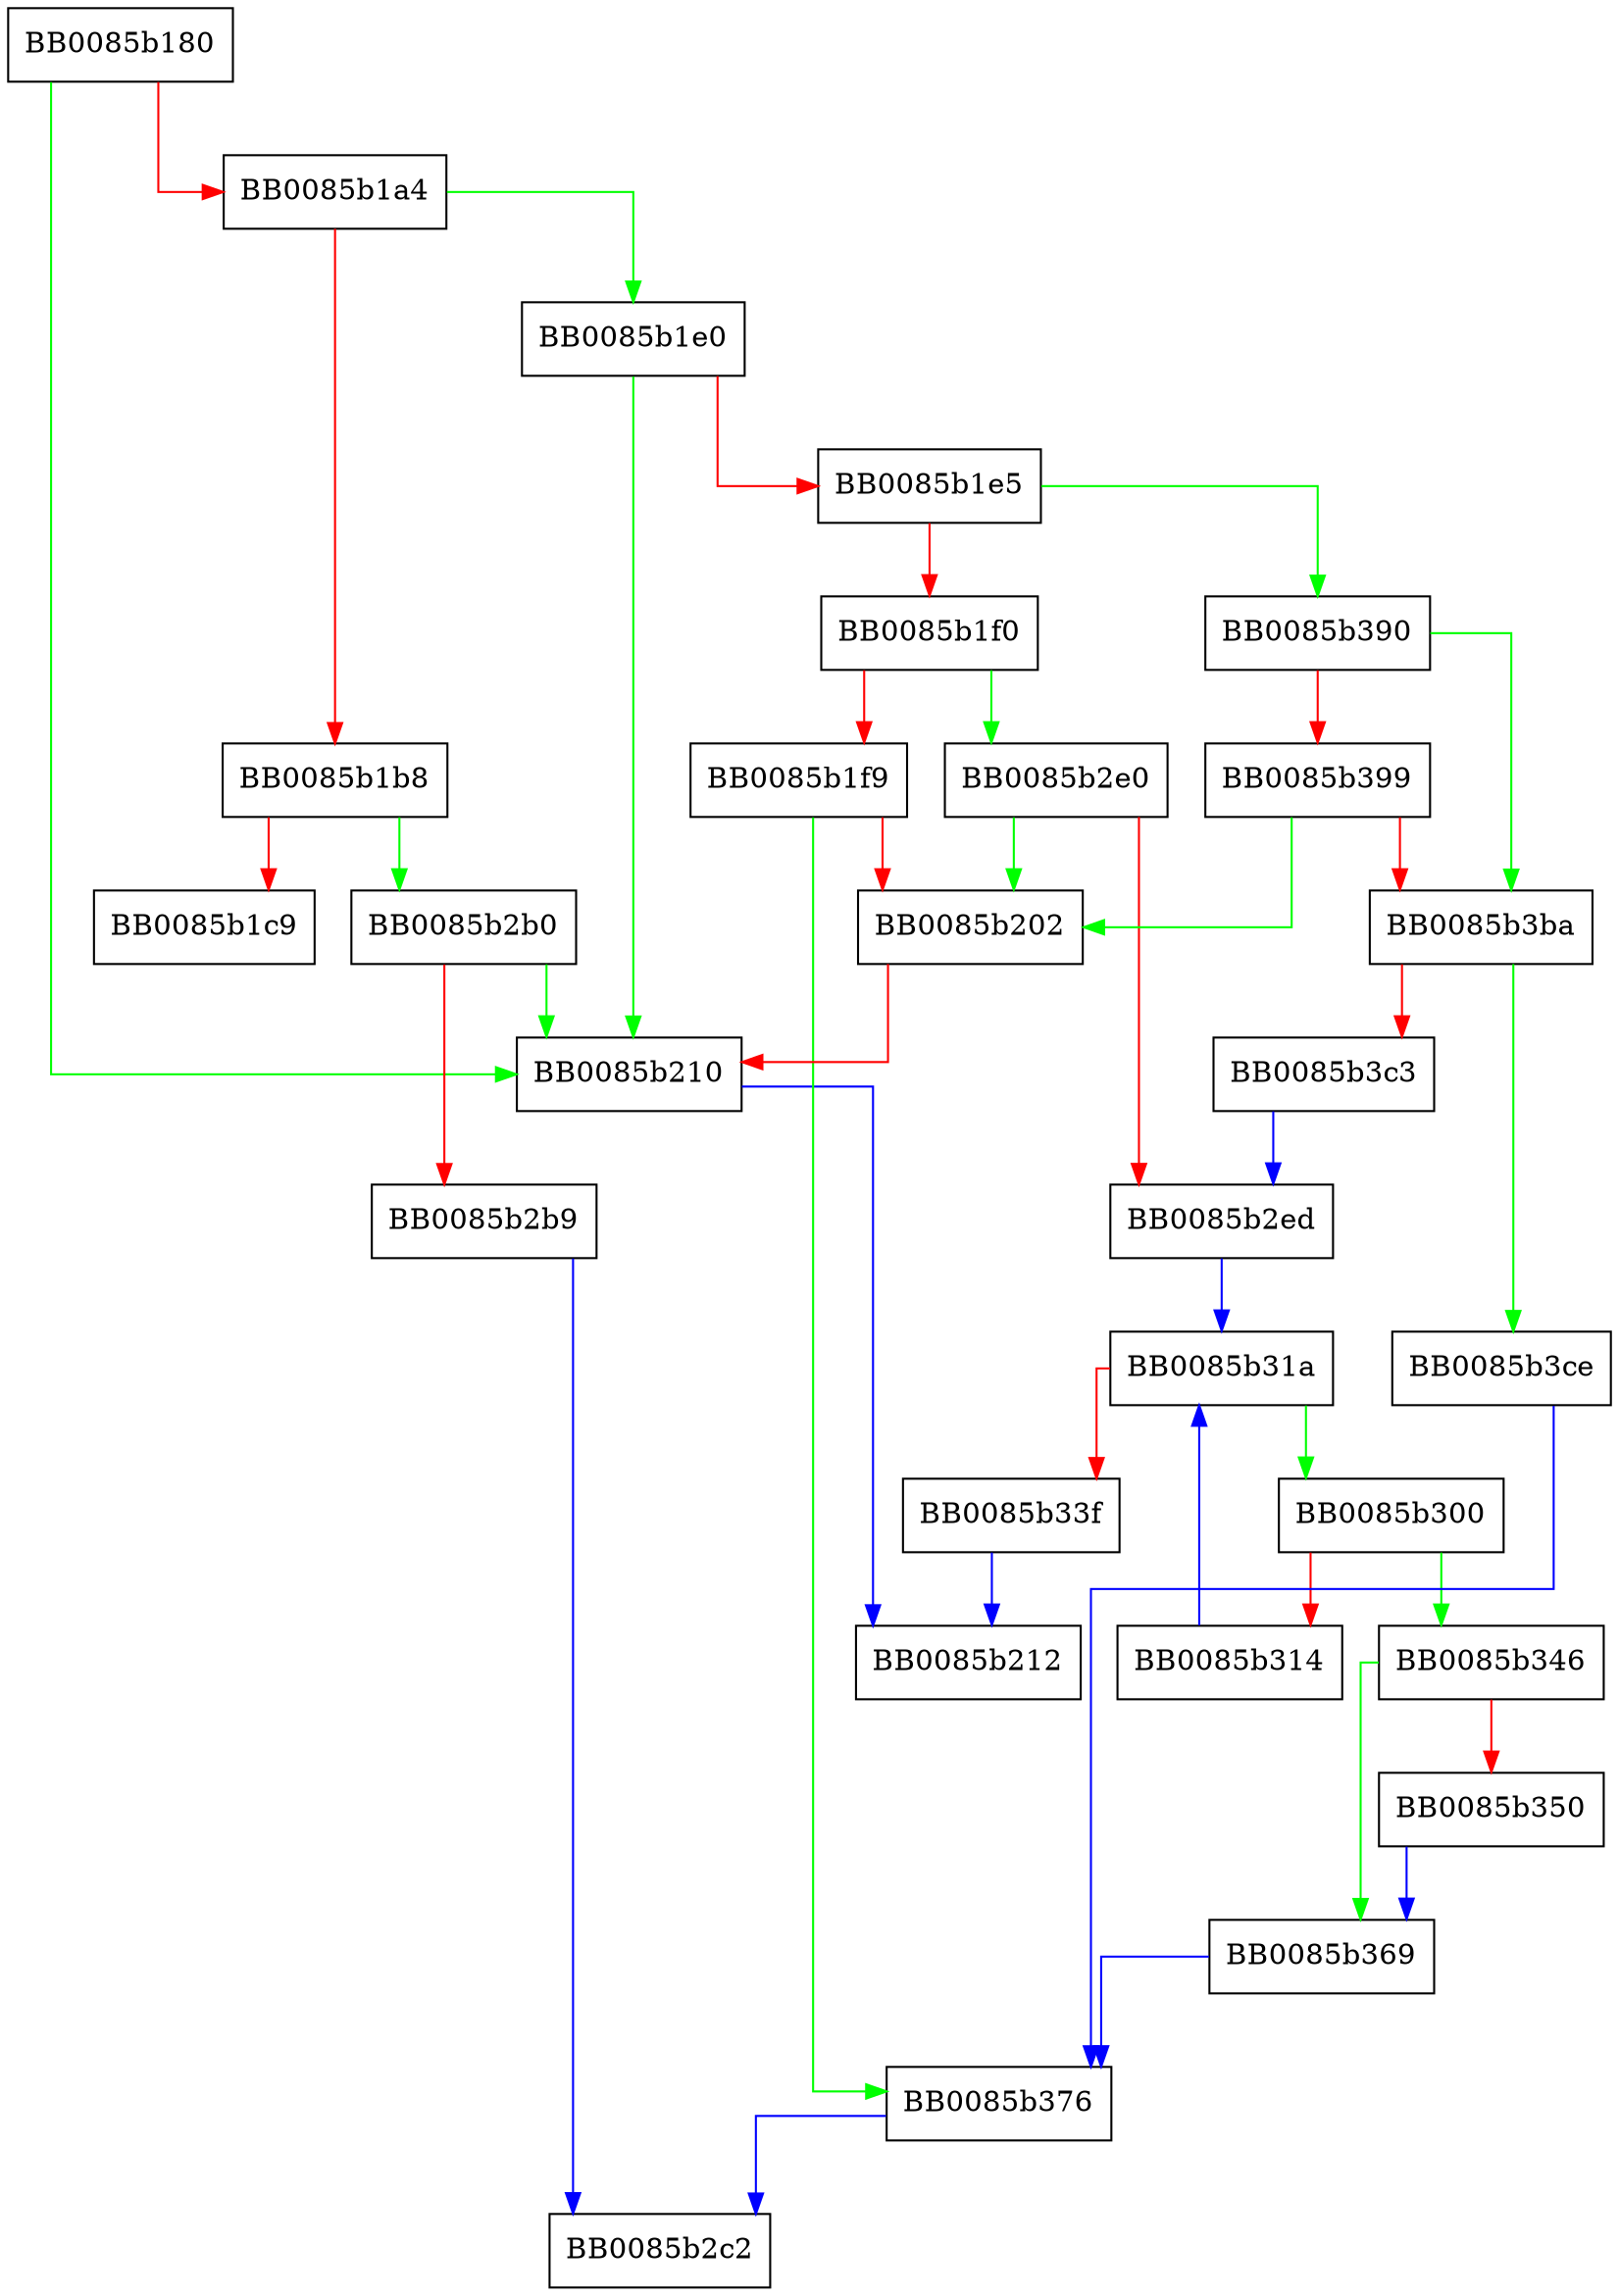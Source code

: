 digraph asn1_bio_ctrl {
  node [shape="box"];
  graph [splines=ortho];
  BB0085b180 -> BB0085b210 [color="green"];
  BB0085b180 -> BB0085b1a4 [color="red"];
  BB0085b1a4 -> BB0085b1e0 [color="green"];
  BB0085b1a4 -> BB0085b1b8 [color="red"];
  BB0085b1b8 -> BB0085b2b0 [color="green"];
  BB0085b1b8 -> BB0085b1c9 [color="red"];
  BB0085b1e0 -> BB0085b210 [color="green"];
  BB0085b1e0 -> BB0085b1e5 [color="red"];
  BB0085b1e5 -> BB0085b390 [color="green"];
  BB0085b1e5 -> BB0085b1f0 [color="red"];
  BB0085b1f0 -> BB0085b2e0 [color="green"];
  BB0085b1f0 -> BB0085b1f9 [color="red"];
  BB0085b1f9 -> BB0085b376 [color="green"];
  BB0085b1f9 -> BB0085b202 [color="red"];
  BB0085b202 -> BB0085b210 [color="red"];
  BB0085b210 -> BB0085b212 [color="blue"];
  BB0085b2b0 -> BB0085b210 [color="green"];
  BB0085b2b0 -> BB0085b2b9 [color="red"];
  BB0085b2b9 -> BB0085b2c2 [color="blue"];
  BB0085b2e0 -> BB0085b202 [color="green"];
  BB0085b2e0 -> BB0085b2ed [color="red"];
  BB0085b2ed -> BB0085b31a [color="blue"];
  BB0085b300 -> BB0085b346 [color="green"];
  BB0085b300 -> BB0085b314 [color="red"];
  BB0085b314 -> BB0085b31a [color="blue"];
  BB0085b31a -> BB0085b300 [color="green"];
  BB0085b31a -> BB0085b33f [color="red"];
  BB0085b33f -> BB0085b212 [color="blue"];
  BB0085b346 -> BB0085b369 [color="green"];
  BB0085b346 -> BB0085b350 [color="red"];
  BB0085b350 -> BB0085b369 [color="blue"];
  BB0085b369 -> BB0085b376 [color="blue"];
  BB0085b376 -> BB0085b2c2 [color="blue"];
  BB0085b390 -> BB0085b3ba [color="green"];
  BB0085b390 -> BB0085b399 [color="red"];
  BB0085b399 -> BB0085b202 [color="green"];
  BB0085b399 -> BB0085b3ba [color="red"];
  BB0085b3ba -> BB0085b3ce [color="green"];
  BB0085b3ba -> BB0085b3c3 [color="red"];
  BB0085b3c3 -> BB0085b2ed [color="blue"];
  BB0085b3ce -> BB0085b376 [color="blue"];
}